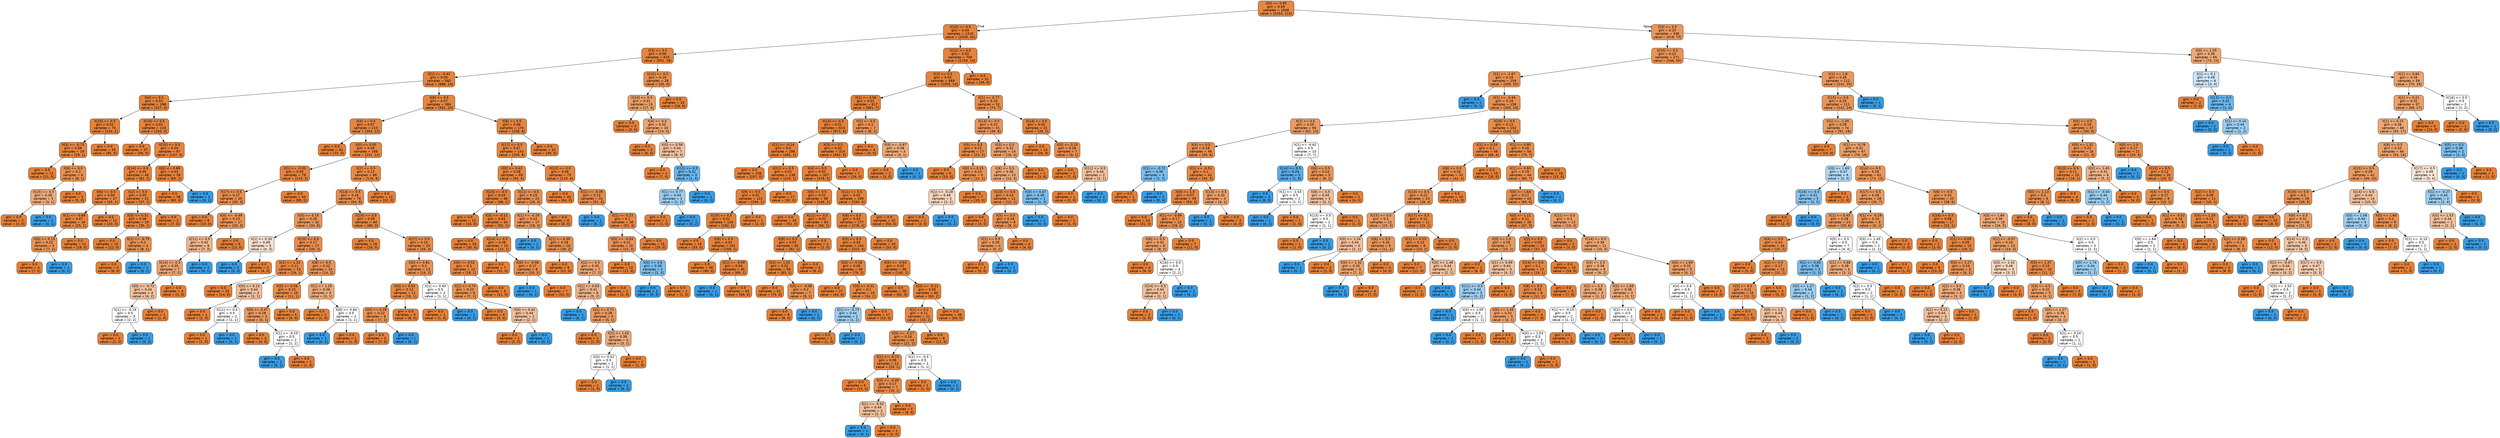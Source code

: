 digraph Tree {
node [shape=box, style="filled, rounded", color="black", fontname="helvetica"] ;
edge [fontname="helvetica"] ;
0 [label="X[0] <= 0.95\ngini = 0.09\nsamples = 1646\nvalue = [2454, 115]", fillcolor="#e68742"] ;
1 [label="X[16] <= 0.5\ngini = 0.04\nsamples = 1310\nvalue = [2035, 42]", fillcolor="#e6843d"] ;
0 -> 1 [labeldistance=2.5, labelangle=45, headlabel="True"] ;
2 [label="X[3] <= 0.5\ngini = 0.06\nsamples = 610\nvalue = [931, 28]", fillcolor="#e6853f"] ;
1 -> 2 ;
3 [label="X[1] <= -0.42\ngini = 0.05\nsamples = 582\nvalue = [888, 24]", fillcolor="#e6843e"] ;
2 -> 3 ;
4 [label="X[4] <= 0.5\ngini = 0.02\nsamples = 198\nvalue = [327, 4]", fillcolor="#e5833b"] ;
3 -> 4 ;
5 [label="X[10] <= 0.5\ngini = 0.02\nsamples = 74\nvalue = [124, 1]", fillcolor="#e5823b"] ;
4 -> 5 ;
6 [label="X[0] <= -0.72\ngini = 0.06\nsamples = 19\nvalue = [29, 1]", fillcolor="#e68540"] ;
5 -> 6 ;
7 [label="gini = 0.0\nsamples = 13\nvalue = [21, 0]", fillcolor="#e58139"] ;
6 -> 7 ;
8 [label="X[6] <= 0.5\ngini = 0.2\nsamples = 6\nvalue = [8, 1]", fillcolor="#e89152"] ;
6 -> 8 ;
9 [label="X[15] <= 0.5\ngini = 0.38\nsamples = 3\nvalue = [3, 1]", fillcolor="#eeab7b"] ;
8 -> 9 ;
10 [label="gini = 0.0\nsamples = 2\nvalue = [3, 0]", fillcolor="#e58139"] ;
9 -> 10 ;
11 [label="gini = 0.0\nsamples = 1\nvalue = [0, 1]", fillcolor="#399de5"] ;
9 -> 11 ;
12 [label="gini = 0.0\nsamples = 3\nvalue = [5, 0]", fillcolor="#e58139"] ;
8 -> 12 ;
13 [label="gini = 0.0\nsamples = 55\nvalue = [95, 0]", fillcolor="#e58139"] ;
5 -> 13 ;
14 [label="X[10] <= 0.5\ngini = 0.03\nsamples = 124\nvalue = [203, 3]", fillcolor="#e5833c"] ;
4 -> 14 ;
15 [label="gini = 0.0\nsamples = 37\nvalue = [56, 0]", fillcolor="#e58139"] ;
14 -> 15 ;
16 [label="X[15] <= 0.5\ngini = 0.04\nsamples = 87\nvalue = [147, 3]", fillcolor="#e6843d"] ;
14 -> 16 ;
17 [label="X[14] <= 0.5\ngini = 0.05\nsamples = 48\nvalue = [82, 2]", fillcolor="#e6843e"] ;
16 -> 17 ;
18 [label="X[6] <= 0.5\ngini = 0.04\nsamples = 27\nvalue = [45, 1]", fillcolor="#e6843d"] ;
17 -> 18 ;
19 [label="X[1] <= -0.88\ngini = 0.07\nsamples = 16\nvalue = [25, 1]", fillcolor="#e68641"] ;
18 -> 19 ;
20 [label="X[0] <= 0.15\ngini = 0.22\nsamples = 5\nvalue = [7, 1]", fillcolor="#e99355"] ;
19 -> 20 ;
21 [label="gini = 0.0\nsamples = 4\nvalue = [7, 0]", fillcolor="#e58139"] ;
20 -> 21 ;
22 [label="gini = 0.0\nsamples = 1\nvalue = [0, 1]", fillcolor="#399de5"] ;
20 -> 22 ;
23 [label="gini = 0.0\nsamples = 11\nvalue = [18, 0]", fillcolor="#e58139"] ;
19 -> 23 ;
24 [label="gini = 0.0\nsamples = 11\nvalue = [20, 0]", fillcolor="#e58139"] ;
18 -> 24 ;
25 [label="X[2] <= 0.5\ngini = 0.05\nsamples = 21\nvalue = [37, 1]", fillcolor="#e6843e"] ;
17 -> 25 ;
26 [label="X[0] <= 0.31\ngini = 0.06\nsamples = 19\nvalue = [30, 1]", fillcolor="#e68540"] ;
25 -> 26 ;
27 [label="gini = 0.0\nsamples = 15\nvalue = [22, 0]", fillcolor="#e58139"] ;
26 -> 27 ;
28 [label="X[1] <= -0.79\ngini = 0.2\nsamples = 4\nvalue = [8, 1]", fillcolor="#e89152"] ;
26 -> 28 ;
29 [label="gini = 0.0\nsamples = 3\nvalue = [8, 0]", fillcolor="#e58139"] ;
28 -> 29 ;
30 [label="gini = 0.0\nsamples = 1\nvalue = [0, 1]", fillcolor="#399de5"] ;
28 -> 30 ;
31 [label="gini = 0.0\nsamples = 2\nvalue = [7, 0]", fillcolor="#e58139"] ;
25 -> 31 ;
32 [label="X[0] <= 0.89\ngini = 0.03\nsamples = 39\nvalue = [65, 1]", fillcolor="#e5833c"] ;
16 -> 32 ;
33 [label="gini = 0.0\nsamples = 38\nvalue = [65, 0]", fillcolor="#e58139"] ;
32 -> 33 ;
34 [label="gini = 0.0\nsamples = 1\nvalue = [0, 1]", fillcolor="#399de5"] ;
32 -> 34 ;
35 [label="X[6] <= 0.5\ngini = 0.07\nsamples = 384\nvalue = [561, 20]", fillcolor="#e68540"] ;
3 -> 35 ;
36 [label="X[4] <= 0.5\ngini = 0.07\nsamples = 210\nvalue = [303, 12]", fillcolor="#e68641"] ;
35 -> 36 ;
37 [label="gini = 0.0\nsamples = 42\nvalue = [72, 0]", fillcolor="#e58139"] ;
36 -> 37 ;
38 [label="X[0] <= 0.05\ngini = 0.09\nsamples = 168\nvalue = [231, 12]", fillcolor="#e68843"] ;
36 -> 38 ;
39 [label="X[1] <= -0.03\ngini = 0.05\nsamples = 79\nvalue = [115, 3]", fillcolor="#e6843e"] ;
38 -> 39 ;
40 [label="X[17] <= 0.5\ngini = 0.17\nsamples = 25\nvalue = [30, 3]", fillcolor="#e88e4d"] ;
39 -> 40 ;
41 [label="gini = 0.0\nsamples = 8\nvalue = [10, 0]", fillcolor="#e58139"] ;
40 -> 41 ;
42 [label="X[0] <= -0.49\ngini = 0.23\nsamples = 17\nvalue = [20, 3]", fillcolor="#e99457"] ;
40 -> 42 ;
43 [label="X[11] <= 0.5\ngini = 0.42\nsamples = 8\nvalue = [7, 3]", fillcolor="#f0b78e"] ;
42 -> 43 ;
44 [label="X[14] <= 0.5\ngini = 0.35\nsamples = 7\nvalue = [7, 2]", fillcolor="#eca572"] ;
43 -> 44 ;
45 [label="X[0] <= -0.72\ngini = 0.44\nsamples = 4\nvalue = [4, 2]", fillcolor="#f2c09c"] ;
44 -> 45 ;
46 [label="X[1] <= -0.14\ngini = 0.5\nsamples = 3\nvalue = [2, 2]", fillcolor="#ffffff"] ;
45 -> 46 ;
47 [label="gini = 0.0\nsamples = 2\nvalue = [2, 0]", fillcolor="#e58139"] ;
46 -> 47 ;
48 [label="gini = 0.0\nsamples = 1\nvalue = [0, 2]", fillcolor="#399de5"] ;
46 -> 48 ;
49 [label="gini = 0.0\nsamples = 1\nvalue = [2, 0]", fillcolor="#e58139"] ;
45 -> 49 ;
50 [label="gini = 0.0\nsamples = 3\nvalue = [3, 0]", fillcolor="#e58139"] ;
44 -> 50 ;
51 [label="gini = 0.0\nsamples = 1\nvalue = [0, 1]", fillcolor="#399de5"] ;
43 -> 51 ;
52 [label="gini = 0.0\nsamples = 9\nvalue = [13, 0]", fillcolor="#e58139"] ;
42 -> 52 ;
53 [label="gini = 0.0\nsamples = 54\nvalue = [85, 0]", fillcolor="#e58139"] ;
39 -> 53 ;
54 [label="X[2] <= 0.5\ngini = 0.13\nsamples = 89\nvalue = [116, 9]", fillcolor="#e78b48"] ;
38 -> 54 ;
55 [label="X[14] <= 0.5\ngini = 0.16\nsamples = 76\nvalue = [94, 9]", fillcolor="#e78d4c"] ;
54 -> 55 ;
56 [label="X[0] <= 0.15\ngini = 0.26\nsamples = 32\nvalue = [34, 6]", fillcolor="#ea975c"] ;
55 -> 56 ;
57 [label="X[1] <= 0.33\ngini = 0.49\nsamples = 5\nvalue = [4, 3]", fillcolor="#f8e0ce"] ;
56 -> 57 ;
58 [label="gini = 0.0\nsamples = 2\nvalue = [0, 3]", fillcolor="#399de5"] ;
57 -> 58 ;
59 [label="gini = 0.0\nsamples = 3\nvalue = [4, 0]", fillcolor="#e58139"] ;
57 -> 59 ;
60 [label="X[15] <= 0.5\ngini = 0.17\nsamples = 27\nvalue = [30, 3]", fillcolor="#e88e4d"] ;
56 -> 60 ;
61 [label="X[1] <= 1.32\ngini = 0.11\nsamples = 13\nvalue = [16, 1]", fillcolor="#e78945"] ;
60 -> 61 ;
62 [label="gini = 0.0\nsamples = 10\nvalue = [14, 0]", fillcolor="#e58139"] ;
61 -> 62 ;
63 [label="X[0] <= 0.23\ngini = 0.44\nsamples = 3\nvalue = [2, 1]", fillcolor="#f2c09c"] ;
61 -> 63 ;
64 [label="gini = 0.0\nsamples = 1\nvalue = [1, 0]", fillcolor="#e58139"] ;
63 -> 64 ;
65 [label="X[11] <= 0.5\ngini = 0.5\nsamples = 2\nvalue = [1, 1]", fillcolor="#ffffff"] ;
63 -> 65 ;
66 [label="gini = 0.0\nsamples = 1\nvalue = [1, 0]", fillcolor="#e58139"] ;
65 -> 66 ;
67 [label="gini = 0.0\nsamples = 1\nvalue = [0, 1]", fillcolor="#399de5"] ;
65 -> 67 ;
68 [label="X[8] <= 0.5\ngini = 0.22\nsamples = 14\nvalue = [14, 2]", fillcolor="#e99355"] ;
60 -> 68 ;
69 [label="X[0] <= 0.58\ngini = 0.15\nsamples = 10\nvalue = [11, 1]", fillcolor="#e78c4b"] ;
68 -> 69 ;
70 [label="X[0] <= 0.47\ngini = 0.28\nsamples = 5\nvalue = [5, 1]", fillcolor="#ea9a61"] ;
69 -> 70 ;
71 [label="gini = 0.0\nsamples = 3\nvalue = [4, 0]", fillcolor="#e58139"] ;
70 -> 71 ;
72 [label="X[1] <= -0.23\ngini = 0.5\nsamples = 2\nvalue = [1, 1]", fillcolor="#ffffff"] ;
70 -> 72 ;
73 [label="gini = 0.0\nsamples = 1\nvalue = [0, 1]", fillcolor="#399de5"] ;
72 -> 73 ;
74 [label="gini = 0.0\nsamples = 1\nvalue = [1, 0]", fillcolor="#e58139"] ;
72 -> 74 ;
75 [label="gini = 0.0\nsamples = 5\nvalue = [6, 0]", fillcolor="#e58139"] ;
69 -> 75 ;
76 [label="X[1] <= 1.25\ngini = 0.38\nsamples = 4\nvalue = [3, 1]", fillcolor="#eeab7b"] ;
68 -> 76 ;
77 [label="gini = 0.0\nsamples = 2\nvalue = [2, 0]", fillcolor="#e58139"] ;
76 -> 77 ;
78 [label="X[0] <= 0.84\ngini = 0.5\nsamples = 2\nvalue = [1, 1]", fillcolor="#ffffff"] ;
76 -> 78 ;
79 [label="gini = 0.0\nsamples = 1\nvalue = [0, 1]", fillcolor="#399de5"] ;
78 -> 79 ;
80 [label="gini = 0.0\nsamples = 1\nvalue = [1, 0]", fillcolor="#e58139"] ;
78 -> 80 ;
81 [label="X[10] <= 0.5\ngini = 0.09\nsamples = 44\nvalue = [60, 3]", fillcolor="#e68743"] ;
55 -> 81 ;
82 [label="gini = 0.0\nsamples = 19\nvalue = [26, 0]", fillcolor="#e58139"] ;
81 -> 82 ;
83 [label="X[17] <= 0.5\ngini = 0.15\nsamples = 25\nvalue = [34, 3]", fillcolor="#e78c4a"] ;
81 -> 83 ;
84 [label="X[0] <= 0.81\ngini = 0.2\nsamples = 13\nvalue = [16, 2]", fillcolor="#e89152"] ;
83 -> 84 ;
85 [label="X[0] <= 0.55\ngini = 0.12\nsamples = 11\nvalue = [15, 1]", fillcolor="#e78946"] ;
84 -> 85 ;
86 [label="X[0] <= 0.39\ngini = 0.22\nsamples = 6\nvalue = [7, 1]", fillcolor="#e99355"] ;
85 -> 86 ;
87 [label="gini = 0.0\nsamples = 5\nvalue = [7, 0]", fillcolor="#e58139"] ;
86 -> 87 ;
88 [label="gini = 0.0\nsamples = 1\nvalue = [0, 1]", fillcolor="#399de5"] ;
86 -> 88 ;
89 [label="gini = 0.0\nsamples = 5\nvalue = [8, 0]", fillcolor="#e58139"] ;
85 -> 89 ;
90 [label="X[1] <= 0.93\ngini = 0.5\nsamples = 2\nvalue = [1, 1]", fillcolor="#ffffff"] ;
84 -> 90 ;
91 [label="gini = 0.0\nsamples = 1\nvalue = [1, 0]", fillcolor="#e58139"] ;
90 -> 91 ;
92 [label="gini = 0.0\nsamples = 1\nvalue = [0, 1]", fillcolor="#399de5"] ;
90 -> 92 ;
93 [label="X[0] <= 0.52\ngini = 0.1\nsamples = 12\nvalue = [18, 1]", fillcolor="#e68844"] ;
83 -> 93 ;
94 [label="X[1] <= 0.74\ngini = 0.22\nsamples = 6\nvalue = [7, 1]", fillcolor="#e99355"] ;
93 -> 94 ;
95 [label="gini = 0.0\nsamples = 4\nvalue = [5, 0]", fillcolor="#e58139"] ;
94 -> 95 ;
96 [label="X[0] <= 0.42\ngini = 0.44\nsamples = 2\nvalue = [2, 1]", fillcolor="#f2c09c"] ;
94 -> 96 ;
97 [label="gini = 0.0\nsamples = 1\nvalue = [2, 0]", fillcolor="#e58139"] ;
96 -> 97 ;
98 [label="gini = 0.0\nsamples = 1\nvalue = [0, 1]", fillcolor="#399de5"] ;
96 -> 98 ;
99 [label="gini = 0.0\nsamples = 6\nvalue = [11, 0]", fillcolor="#e58139"] ;
93 -> 99 ;
100 [label="gini = 0.0\nsamples = 13\nvalue = [22, 0]", fillcolor="#e58139"] ;
54 -> 100 ;
101 [label="X[8] <= 0.5\ngini = 0.06\nsamples = 174\nvalue = [258, 8]", fillcolor="#e6853f"] ;
35 -> 101 ;
102 [label="X[17] <= 0.5\ngini = 0.07\nsamples = 142\nvalue = [209, 8]", fillcolor="#e68641"] ;
101 -> 102 ;
103 [label="X[0] <= 0.42\ngini = 0.08\nsamples = 69\nvalue = [94, 4]", fillcolor="#e68641"] ;
102 -> 103 ;
104 [label="X[10] <= 0.5\ngini = 0.03\nsamples = 46\nvalue = [68, 1]", fillcolor="#e5833c"] ;
103 -> 104 ;
105 [label="gini = 0.0\nsamples = 12\nvalue = [16, 0]", fillcolor="#e58139"] ;
104 -> 105 ;
106 [label="X[0] <= -0.11\ngini = 0.04\nsamples = 34\nvalue = [52, 1]", fillcolor="#e6833d"] ;
104 -> 106 ;
107 [label="gini = 0.0\nsamples = 19\nvalue = [30, 0]", fillcolor="#e58139"] ;
106 -> 107 ;
108 [label="X[14] <= 0.5\ngini = 0.08\nsamples = 15\nvalue = [22, 1]", fillcolor="#e68742"] ;
106 -> 108 ;
109 [label="gini = 0.0\nsamples = 7\nvalue = [12, 0]", fillcolor="#e58139"] ;
108 -> 109 ;
110 [label="X[0] <= -0.06\ngini = 0.17\nsamples = 8\nvalue = [10, 1]", fillcolor="#e88e4d"] ;
108 -> 110 ;
111 [label="gini = 0.0\nsamples = 1\nvalue = [0, 1]", fillcolor="#399de5"] ;
110 -> 111 ;
112 [label="gini = 0.0\nsamples = 7\nvalue = [10, 0]", fillcolor="#e58139"] ;
110 -> 112 ;
113 [label="X[11] <= 0.5\ngini = 0.19\nsamples = 23\nvalue = [26, 3]", fillcolor="#e89050"] ;
103 -> 113 ;
114 [label="X[1] <= -0.29\ngini = 0.24\nsamples = 17\nvalue = [18, 3]", fillcolor="#e9965a"] ;
113 -> 114 ;
115 [label="gini = 0.0\nsamples = 1\nvalue = [0, 1]", fillcolor="#399de5"] ;
114 -> 115 ;
116 [label="X[1] <= 0.39\ngini = 0.18\nsamples = 16\nvalue = [18, 2]", fillcolor="#e88f4f"] ;
114 -> 116 ;
117 [label="gini = 0.0\nsamples = 9\nvalue = [11, 0]", fillcolor="#e58139"] ;
116 -> 117 ;
118 [label="X[2] <= 0.5\ngini = 0.35\nsamples = 7\nvalue = [7, 2]", fillcolor="#eca572"] ;
116 -> 118 ;
119 [label="X[1] <= 0.63\ngini = 0.41\nsamples = 6\nvalue = [5, 2]", fillcolor="#efb388"] ;
118 -> 119 ;
120 [label="gini = 0.0\nsamples = 1\nvalue = [0, 1]", fillcolor="#399de5"] ;
119 -> 120 ;
121 [label="X[1] <= 0.71\ngini = 0.28\nsamples = 5\nvalue = [5, 1]", fillcolor="#ea9a61"] ;
119 -> 121 ;
122 [label="gini = 0.0\nsamples = 1\nvalue = [2, 0]", fillcolor="#e58139"] ;
121 -> 122 ;
123 [label="X[1] <= 1.02\ngini = 0.38\nsamples = 4\nvalue = [3, 1]", fillcolor="#eeab7b"] ;
121 -> 123 ;
124 [label="X[0] <= 0.52\ngini = 0.5\nsamples = 2\nvalue = [1, 1]", fillcolor="#ffffff"] ;
123 -> 124 ;
125 [label="gini = 0.0\nsamples = 1\nvalue = [1, 0]", fillcolor="#e58139"] ;
124 -> 125 ;
126 [label="gini = 0.0\nsamples = 1\nvalue = [0, 1]", fillcolor="#399de5"] ;
124 -> 126 ;
127 [label="gini = 0.0\nsamples = 2\nvalue = [2, 0]", fillcolor="#e58139"] ;
123 -> 127 ;
128 [label="gini = 0.0\nsamples = 1\nvalue = [2, 0]", fillcolor="#e58139"] ;
118 -> 128 ;
129 [label="gini = 0.0\nsamples = 6\nvalue = [8, 0]", fillcolor="#e58139"] ;
113 -> 129 ;
130 [label="X[13] <= 0.5\ngini = 0.06\nsamples = 73\nvalue = [115, 4]", fillcolor="#e68540"] ;
102 -> 130 ;
131 [label="gini = 0.0\nsamples = 42\nvalue = [64, 0]", fillcolor="#e58139"] ;
130 -> 131 ;
132 [label="X[1] <= -0.39\ngini = 0.13\nsamples = 31\nvalue = [51, 4]", fillcolor="#e78b49"] ;
130 -> 132 ;
133 [label="gini = 0.0\nsamples = 1\nvalue = [0, 1]", fillcolor="#399de5"] ;
132 -> 133 ;
134 [label="X[1] <= 0.23\ngini = 0.1\nsamples = 30\nvalue = [51, 3]", fillcolor="#e78845"] ;
132 -> 134 ;
135 [label="X[0] <= -0.03\ngini = 0.21\nsamples = 15\nvalue = [22, 3]", fillcolor="#e99254"] ;
134 -> 135 ;
136 [label="gini = 0.0\nsamples = 12\nvalue = [21, 0]", fillcolor="#e58139"] ;
135 -> 136 ;
137 [label="X[0] <= 0.6\ngini = 0.38\nsamples = 3\nvalue = [1, 3]", fillcolor="#7bbeee"] ;
135 -> 137 ;
138 [label="gini = 0.0\nsamples = 2\nvalue = [0, 3]", fillcolor="#399de5"] ;
137 -> 138 ;
139 [label="gini = 0.0\nsamples = 1\nvalue = [1, 0]", fillcolor="#e58139"] ;
137 -> 139 ;
140 [label="gini = 0.0\nsamples = 15\nvalue = [29, 0]", fillcolor="#e58139"] ;
134 -> 140 ;
141 [label="gini = 0.0\nsamples = 32\nvalue = [49, 0]", fillcolor="#e58139"] ;
101 -> 141 ;
142 [label="X[15] <= 0.5\ngini = 0.16\nsamples = 28\nvalue = [43, 4]", fillcolor="#e78d4b"] ;
2 -> 142 ;
143 [label="X[10] <= 0.5\ngini = 0.31\nsamples = 13\nvalue = [17, 4]", fillcolor="#eb9f68"] ;
142 -> 143 ;
144 [label="gini = 0.0\nsamples = 3\nvalue = [3, 0]", fillcolor="#e58139"] ;
143 -> 144 ;
145 [label="X[4] <= 0.5\ngini = 0.35\nsamples = 10\nvalue = [14, 4]", fillcolor="#eca572"] ;
143 -> 145 ;
146 [label="gini = 0.0\nsamples = 3\nvalue = [6, 0]", fillcolor="#e58139"] ;
145 -> 146 ;
147 [label="X[0] <= 0.58\ngini = 0.44\nsamples = 7\nvalue = [8, 4]", fillcolor="#f2c09c"] ;
145 -> 147 ;
148 [label="gini = 0.0\nsamples = 4\nvalue = [7, 0]", fillcolor="#e58139"] ;
147 -> 148 ;
149 [label="X[13] <= 0.5\ngini = 0.32\nsamples = 3\nvalue = [1, 4]", fillcolor="#6ab6ec"] ;
147 -> 149 ;
150 [label="X[1] <= 0.77\ngini = 0.44\nsamples = 2\nvalue = [1, 2]", fillcolor="#9ccef2"] ;
149 -> 150 ;
151 [label="gini = 0.0\nsamples = 1\nvalue = [1, 0]", fillcolor="#e58139"] ;
150 -> 151 ;
152 [label="gini = 0.0\nsamples = 1\nvalue = [0, 2]", fillcolor="#399de5"] ;
150 -> 152 ;
153 [label="gini = 0.0\nsamples = 1\nvalue = [0, 2]", fillcolor="#399de5"] ;
149 -> 153 ;
154 [label="gini = 0.0\nsamples = 15\nvalue = [26, 0]", fillcolor="#e58139"] ;
142 -> 154 ;
155 [label="X[12] <= 0.5\ngini = 0.02\nsamples = 700\nvalue = [1104, 14]", fillcolor="#e5833c"] ;
1 -> 155 ;
156 [label="X[2] <= 0.5\ngini = 0.03\nsamples = 669\nvalue = [1055, 14]", fillcolor="#e5833c"] ;
155 -> 156 ;
157 [label="X[1] <= 3.56\ngini = 0.01\nsamples = 617\nvalue = [981, 7]", fillcolor="#e5823a"] ;
156 -> 157 ;
158 [label="X[14] <= 0.5\ngini = 0.01\nsamples = 610\nvalue = [973, 6]", fillcolor="#e5823a"] ;
157 -> 158 ;
159 [label="X[1] <= -0.14\ngini = 0.0\nsamples = 296\nvalue = [481, 1]", fillcolor="#e58139"] ;
158 -> 159 ;
160 [label="gini = 0.0\nsamples = 158\nvalue = [257, 0]", fillcolor="#e58139"] ;
159 -> 160 ;
161 [label="X[11] <= 0.5\ngini = 0.01\nsamples = 138\nvalue = [224, 1]", fillcolor="#e5823a"] ;
159 -> 161 ;
162 [label="X[9] <= 0.5\ngini = 0.01\nsamples = 121\nvalue = [194, 1]", fillcolor="#e5823a"] ;
161 -> 162 ;
163 [label="X[10] <= 0.5\ngini = 0.01\nsamples = 120\nvalue = [192, 1]", fillcolor="#e5823a"] ;
162 -> 163 ;
164 [label="gini = 0.0\nsamples = 19\nvalue = [33, 0]", fillcolor="#e58139"] ;
163 -> 164 ;
165 [label="X[6] <= 0.5\ngini = 0.01\nsamples = 101\nvalue = [159, 1]", fillcolor="#e5823a"] ;
163 -> 165 ;
166 [label="gini = 0.0\nsamples = 56\nvalue = [90, 0]", fillcolor="#e58139"] ;
165 -> 166 ;
167 [label="X[1] <= -0.09\ngini = 0.03\nsamples = 45\nvalue = [69, 1]", fillcolor="#e5833c"] ;
165 -> 167 ;
168 [label="gini = 0.0\nsamples = 1\nvalue = [0, 1]", fillcolor="#399de5"] ;
167 -> 168 ;
169 [label="gini = 0.0\nsamples = 44\nvalue = [69, 0]", fillcolor="#e58139"] ;
167 -> 169 ;
170 [label="gini = 0.0\nsamples = 1\nvalue = [2, 0]", fillcolor="#e58139"] ;
162 -> 170 ;
171 [label="gini = 0.0\nsamples = 17\nvalue = [30, 0]", fillcolor="#e58139"] ;
161 -> 171 ;
172 [label="X[3] <= 0.5\ngini = 0.02\nsamples = 314\nvalue = [492, 5]", fillcolor="#e5823b"] ;
158 -> 172 ;
173 [label="X[4] <= 0.5\ngini = 0.02\nsamples = 307\nvalue = [476, 5]", fillcolor="#e5823b"] ;
172 -> 173 ;
174 [label="X[5] <= 0.5\ngini = 0.01\nsamples = 98\nvalue = [146, 1]", fillcolor="#e5823a"] ;
173 -> 174 ;
175 [label="gini = 0.0\nsamples = 34\nvalue = [52, 0]", fillcolor="#e58139"] ;
174 -> 175 ;
176 [label="X[11] <= 0.5\ngini = 0.02\nsamples = 64\nvalue = [94, 1]", fillcolor="#e5823b"] ;
174 -> 176 ;
177 [label="X[8] <= 0.5\ngini = 0.02\nsamples = 62\nvalue = [92, 1]", fillcolor="#e5823b"] ;
176 -> 177 ;
178 [label="X[1] <= 1.01\ngini = 0.02\nsamples = 58\nvalue = [83, 1]", fillcolor="#e5833b"] ;
177 -> 178 ;
179 [label="gini = 0.0\nsamples = 51\nvalue = [75, 0]", fillcolor="#e58139"] ;
178 -> 179 ;
180 [label="X[0] <= -0.06\ngini = 0.2\nsamples = 7\nvalue = [8, 1]", fillcolor="#e89152"] ;
178 -> 180 ;
181 [label="gini = 0.0\nsamples = 6\nvalue = [8, 0]", fillcolor="#e58139"] ;
180 -> 181 ;
182 [label="gini = 0.0\nsamples = 1\nvalue = [0, 1]", fillcolor="#399de5"] ;
180 -> 182 ;
183 [label="gini = 0.0\nsamples = 4\nvalue = [9, 0]", fillcolor="#e58139"] ;
177 -> 183 ;
184 [label="gini = 0.0\nsamples = 2\nvalue = [2, 0]", fillcolor="#e58139"] ;
176 -> 184 ;
185 [label="X[11] <= 0.5\ngini = 0.02\nsamples = 209\nvalue = [330, 4]", fillcolor="#e5833b"] ;
173 -> 185 ;
186 [label="X[8] <= 0.5\ngini = 0.03\nsamples = 177\nvalue = [276, 4]", fillcolor="#e5833c"] ;
185 -> 186 ;
187 [label="X[5] <= 0.5\ngini = 0.03\nsamples = 144\nvalue = [223, 4]", fillcolor="#e5833d"] ;
186 -> 187 ;
188 [label="X[0] <= 0.26\ngini = 0.05\nsamples = 46\nvalue = [78, 2]", fillcolor="#e6843e"] ;
187 -> 188 ;
189 [label="gini = 0.0\nsamples = 27\nvalue = [44, 0]", fillcolor="#e58139"] ;
188 -> 189 ;
190 [label="X[0] <= 0.31\ngini = 0.1\nsamples = 19\nvalue = [34, 2]", fillcolor="#e78845"] ;
188 -> 190 ;
191 [label="X[1] <= -0.73\ngini = 0.44\nsamples = 2\nvalue = [1, 2]", fillcolor="#9ccef2"] ;
190 -> 191 ;
192 [label="gini = 0.0\nsamples = 1\nvalue = [1, 0]", fillcolor="#e58139"] ;
191 -> 192 ;
193 [label="gini = 0.0\nsamples = 1\nvalue = [0, 2]", fillcolor="#399de5"] ;
191 -> 193 ;
194 [label="gini = 0.0\nsamples = 17\nvalue = [33, 0]", fillcolor="#e58139"] ;
190 -> 194 ;
195 [label="X[0] <= -0.54\ngini = 0.03\nsamples = 98\nvalue = [145, 2]", fillcolor="#e5833c"] ;
187 -> 195 ;
196 [label="gini = 0.0\nsamples = 38\nvalue = [62, 0]", fillcolor="#e58139"] ;
195 -> 196 ;
197 [label="X[0] <= -0.11\ngini = 0.05\nsamples = 60\nvalue = [83, 2]", fillcolor="#e6843e"] ;
195 -> 197 ;
198 [label="X[1] <= 0.2\ngini = 0.11\nsamples = 22\nvalue = [33, 2]", fillcolor="#e78945"] ;
197 -> 198 ;
199 [label="X[0] <= -0.17\ngini = 0.16\nsamples = 14\nvalue = [21, 2]", fillcolor="#e78d4c"] ;
198 -> 199 ;
200 [label="X[1] <= -0.73\ngini = 0.09\nsamples = 12\nvalue = [20, 1]", fillcolor="#e68743"] ;
199 -> 200 ;
201 [label="gini = 0.0\nsamples = 5\nvalue = [10, 0]", fillcolor="#e58139"] ;
200 -> 201 ;
202 [label="X[0] <= -0.49\ngini = 0.17\nsamples = 7\nvalue = [10, 1]", fillcolor="#e88e4d"] ;
200 -> 202 ;
203 [label="X[1] <= -0.52\ngini = 0.44\nsamples = 2\nvalue = [2, 1]", fillcolor="#f2c09c"] ;
202 -> 203 ;
204 [label="gini = 0.0\nsamples = 1\nvalue = [0, 1]", fillcolor="#399de5"] ;
203 -> 204 ;
205 [label="gini = 0.0\nsamples = 1\nvalue = [2, 0]", fillcolor="#e58139"] ;
203 -> 205 ;
206 [label="gini = 0.0\nsamples = 5\nvalue = [8, 0]", fillcolor="#e58139"] ;
202 -> 206 ;
207 [label="X[1] <= -0.5\ngini = 0.5\nsamples = 2\nvalue = [1, 1]", fillcolor="#ffffff"] ;
199 -> 207 ;
208 [label="gini = 0.0\nsamples = 1\nvalue = [1, 0]", fillcolor="#e58139"] ;
207 -> 208 ;
209 [label="gini = 0.0\nsamples = 1\nvalue = [0, 1]", fillcolor="#399de5"] ;
207 -> 209 ;
210 [label="gini = 0.0\nsamples = 8\nvalue = [12, 0]", fillcolor="#e58139"] ;
198 -> 210 ;
211 [label="gini = 0.0\nsamples = 38\nvalue = [50, 0]", fillcolor="#e58139"] ;
197 -> 211 ;
212 [label="gini = 0.0\nsamples = 33\nvalue = [53, 0]", fillcolor="#e58139"] ;
186 -> 212 ;
213 [label="gini = 0.0\nsamples = 32\nvalue = [54, 0]", fillcolor="#e58139"] ;
185 -> 213 ;
214 [label="gini = 0.0\nsamples = 7\nvalue = [16, 0]", fillcolor="#e58139"] ;
172 -> 214 ;
215 [label="X[5] <= 0.5\ngini = 0.2\nsamples = 7\nvalue = [8, 1]", fillcolor="#e89152"] ;
157 -> 215 ;
216 [label="gini = 0.0\nsamples = 4\nvalue = [5, 0]", fillcolor="#e58139"] ;
215 -> 216 ;
217 [label="X[0] <= -0.67\ngini = 0.38\nsamples = 3\nvalue = [3, 1]", fillcolor="#eeab7b"] ;
215 -> 217 ;
218 [label="gini = 0.0\nsamples = 2\nvalue = [3, 0]", fillcolor="#e58139"] ;
217 -> 218 ;
219 [label="gini = 0.0\nsamples = 1\nvalue = [0, 1]", fillcolor="#399de5"] ;
217 -> 219 ;
220 [label="X[1] <= 0.77\ngini = 0.16\nsamples = 52\nvalue = [74, 7]", fillcolor="#e78d4c"] ;
156 -> 220 ;
221 [label="X[13] <= 0.5\ngini = 0.23\nsamples = 31\nvalue = [39, 6]", fillcolor="#e99457"] ;
220 -> 221 ;
222 [label="X[5] <= 0.5\ngini = 0.15\nsamples = 17\nvalue = [23, 2]", fillcolor="#e78c4a"] ;
221 -> 222 ;
223 [label="gini = 0.0\nsamples = 8\nvalue = [10, 0]", fillcolor="#e58139"] ;
222 -> 223 ;
224 [label="X[0] <= 0.15\ngini = 0.23\nsamples = 9\nvalue = [13, 2]", fillcolor="#e99457"] ;
222 -> 224 ;
225 [label="X[1] <= -0.28\ngini = 0.48\nsamples = 2\nvalue = [3, 2]", fillcolor="#f6d5bd"] ;
224 -> 225 ;
226 [label="gini = 0.0\nsamples = 1\nvalue = [3, 0]", fillcolor="#e58139"] ;
225 -> 226 ;
227 [label="gini = 0.0\nsamples = 1\nvalue = [0, 2]", fillcolor="#399de5"] ;
225 -> 227 ;
228 [label="gini = 0.0\nsamples = 7\nvalue = [10, 0]", fillcolor="#e58139"] ;
224 -> 228 ;
229 [label="X[3] <= 0.5\ngini = 0.32\nsamples = 14\nvalue = [16, 4]", fillcolor="#eca06a"] ;
221 -> 229 ;
230 [label="X[8] <= 0.5\ngini = 0.36\nsamples = 13\nvalue = [13, 4]", fillcolor="#eda876"] ;
229 -> 230 ;
231 [label="X[10] <= 0.5\ngini = 0.14\nsamples = 11\nvalue = [12, 1]", fillcolor="#e78c49"] ;
230 -> 231 ;
232 [label="gini = 0.0\nsamples = 3\nvalue = [3, 0]", fillcolor="#e58139"] ;
231 -> 232 ;
233 [label="X[5] <= 0.5\ngini = 0.18\nsamples = 8\nvalue = [9, 1]", fillcolor="#e88f4f"] ;
231 -> 233 ;
234 [label="X[1] <= 0.5\ngini = 0.28\nsamples = 4\nvalue = [5, 1]", fillcolor="#ea9a61"] ;
233 -> 234 ;
235 [label="gini = 0.0\nsamples = 3\nvalue = [5, 0]", fillcolor="#e58139"] ;
234 -> 235 ;
236 [label="gini = 0.0\nsamples = 1\nvalue = [0, 1]", fillcolor="#399de5"] ;
234 -> 236 ;
237 [label="gini = 0.0\nsamples = 4\nvalue = [4, 0]", fillcolor="#e58139"] ;
233 -> 237 ;
238 [label="X[0] <= 0.47\ngini = 0.38\nsamples = 2\nvalue = [1, 3]", fillcolor="#7bbeee"] ;
230 -> 238 ;
239 [label="gini = 0.0\nsamples = 1\nvalue = [0, 3]", fillcolor="#399de5"] ;
238 -> 239 ;
240 [label="gini = 0.0\nsamples = 1\nvalue = [1, 0]", fillcolor="#e58139"] ;
238 -> 240 ;
241 [label="gini = 0.0\nsamples = 1\nvalue = [3, 0]", fillcolor="#e58139"] ;
229 -> 241 ;
242 [label="X[14] <= 0.5\ngini = 0.05\nsamples = 21\nvalue = [35, 1]", fillcolor="#e6853f"] ;
220 -> 242 ;
243 [label="gini = 0.0\nsamples = 14\nvalue = [26, 0]", fillcolor="#e58139"] ;
242 -> 243 ;
244 [label="X[0] <= 0.15\ngini = 0.18\nsamples = 7\nvalue = [9, 1]", fillcolor="#e88f4f"] ;
242 -> 244 ;
245 [label="gini = 0.0\nsamples = 5\nvalue = [7, 0]", fillcolor="#e58139"] ;
244 -> 245 ;
246 [label="X[11] <= 0.5\ngini = 0.44\nsamples = 2\nvalue = [2, 1]", fillcolor="#f2c09c"] ;
244 -> 246 ;
247 [label="gini = 0.0\nsamples = 1\nvalue = [2, 0]", fillcolor="#e58139"] ;
246 -> 247 ;
248 [label="gini = 0.0\nsamples = 1\nvalue = [0, 1]", fillcolor="#399de5"] ;
246 -> 248 ;
249 [label="gini = 0.0\nsamples = 31\nvalue = [49, 0]", fillcolor="#e58139"] ;
155 -> 249 ;
250 [label="X[3] <= 0.5\ngini = 0.25\nsamples = 336\nvalue = [419, 73]", fillcolor="#ea975b"] ;
0 -> 250 [labeldistance=2.5, labelangle=-45, headlabel="False"] ;
251 [label="X[10] <= 0.5\ngini = 0.22\nsamples = 271\nvalue = [346, 50]", fillcolor="#e99356"] ;
250 -> 251 ;
252 [label="X[1] <= -1.67\ngini = 0.19\nsamples = 159\nvalue = [205, 25]", fillcolor="#e89051"] ;
251 -> 252 ;
253 [label="gini = 0.0\nsamples = 1\nvalue = [0, 1]", fillcolor="#399de5"] ;
252 -> 253 ;
254 [label="X[1] <= -0.46\ngini = 0.19\nsamples = 158\nvalue = [205, 24]", fillcolor="#e89050"] ;
252 -> 254 ;
255 [label="X[2] <= 0.5\ngini = 0.29\nsamples = 56\nvalue = [62, 13]", fillcolor="#ea9b63"] ;
254 -> 255 ;
256 [label="X[4] <= 0.5\ngini = 0.18\nsamples = 46\nvalue = [55, 6]", fillcolor="#e88f4f"] ;
255 -> 256 ;
257 [label="X[1] <= -0.72\ngini = 0.38\nsamples = 3\nvalue = [1, 3]", fillcolor="#7bbeee"] ;
256 -> 257 ;
258 [label="gini = 0.0\nsamples = 1\nvalue = [1, 0]", fillcolor="#e58139"] ;
257 -> 258 ;
259 [label="gini = 0.0\nsamples = 2\nvalue = [0, 3]", fillcolor="#399de5"] ;
257 -> 259 ;
260 [label="X[1] <= -0.51\ngini = 0.1\nsamples = 43\nvalue = [54, 3]", fillcolor="#e68844"] ;
256 -> 260 ;
261 [label="X[0] <= 1.5\ngini = 0.07\nsamples = 39\nvalue = [50, 2]", fillcolor="#e68641"] ;
260 -> 261 ;
262 [label="gini = 0.0\nsamples = 24\nvalue = [31, 0]", fillcolor="#e58139"] ;
261 -> 262 ;
263 [label="X[1] <= -0.89\ngini = 0.17\nsamples = 15\nvalue = [19, 2]", fillcolor="#e88e4e"] ;
261 -> 263 ;
264 [label="X[6] <= 0.5\ngini = 0.32\nsamples = 8\nvalue = [8, 2]", fillcolor="#eca06a"] ;
263 -> 264 ;
265 [label="gini = 0.0\nsamples = 4\nvalue = [6, 0]", fillcolor="#e58139"] ;
264 -> 265 ;
266 [label="X[16] <= 0.5\ngini = 0.5\nsamples = 4\nvalue = [2, 2]", fillcolor="#ffffff"] ;
264 -> 266 ;
267 [label="X[14] <= 0.5\ngini = 0.44\nsamples = 3\nvalue = [2, 1]", fillcolor="#f2c09c"] ;
266 -> 267 ;
268 [label="gini = 0.0\nsamples = 2\nvalue = [2, 0]", fillcolor="#e58139"] ;
267 -> 268 ;
269 [label="gini = 0.0\nsamples = 1\nvalue = [0, 1]", fillcolor="#399de5"] ;
267 -> 269 ;
270 [label="gini = 0.0\nsamples = 1\nvalue = [0, 1]", fillcolor="#399de5"] ;
266 -> 270 ;
271 [label="gini = 0.0\nsamples = 7\nvalue = [11, 0]", fillcolor="#e58139"] ;
263 -> 271 ;
272 [label="X[13] <= 0.5\ngini = 0.32\nsamples = 4\nvalue = [4, 1]", fillcolor="#eca06a"] ;
260 -> 272 ;
273 [label="gini = 0.0\nsamples = 1\nvalue = [0, 1]", fillcolor="#399de5"] ;
272 -> 273 ;
274 [label="gini = 0.0\nsamples = 3\nvalue = [4, 0]", fillcolor="#e58139"] ;
272 -> 274 ;
275 [label="X[1] <= -0.62\ngini = 0.5\nsamples = 10\nvalue = [7, 7]", fillcolor="#ffffff"] ;
255 -> 275 ;
276 [label="X[14] <= 0.5\ngini = 0.24\nsamples = 5\nvalue = [1, 6]", fillcolor="#5aade9"] ;
275 -> 276 ;
277 [label="gini = 0.0\nsamples = 3\nvalue = [0, 5]", fillcolor="#399de5"] ;
276 -> 277 ;
278 [label="X[1] <= -1.03\ngini = 0.5\nsamples = 2\nvalue = [1, 1]", fillcolor="#ffffff"] ;
276 -> 278 ;
279 [label="gini = 0.0\nsamples = 1\nvalue = [0, 1]", fillcolor="#399de5"] ;
278 -> 279 ;
280 [label="gini = 0.0\nsamples = 1\nvalue = [1, 0]", fillcolor="#e58139"] ;
278 -> 280 ;
281 [label="X[6] <= 0.5\ngini = 0.24\nsamples = 5\nvalue = [6, 1]", fillcolor="#e9965a"] ;
275 -> 281 ;
282 [label="X[8] <= 0.5\ngini = 0.44\nsamples = 3\nvalue = [2, 1]", fillcolor="#f2c09c"] ;
281 -> 282 ;
283 [label="X[13] <= 0.5\ngini = 0.5\nsamples = 2\nvalue = [1, 1]", fillcolor="#ffffff"] ;
282 -> 283 ;
284 [label="gini = 0.0\nsamples = 1\nvalue = [1, 0]", fillcolor="#e58139"] ;
283 -> 284 ;
285 [label="gini = 0.0\nsamples = 1\nvalue = [0, 1]", fillcolor="#399de5"] ;
283 -> 285 ;
286 [label="gini = 0.0\nsamples = 1\nvalue = [1, 0]", fillcolor="#e58139"] ;
282 -> 286 ;
287 [label="gini = 0.0\nsamples = 2\nvalue = [4, 0]", fillcolor="#e58139"] ;
281 -> 287 ;
288 [label="X[16] <= 0.5\ngini = 0.13\nsamples = 102\nvalue = [143, 11]", fillcolor="#e78b48"] ;
254 -> 288 ;
289 [label="X[1] <= 0.54\ngini = 0.1\nsamples = 48\nvalue = [68, 4]", fillcolor="#e78845"] ;
288 -> 289 ;
290 [label="X[8] <= 0.5\ngini = 0.16\nsamples = 33\nvalue = [42, 4]", fillcolor="#e78d4c"] ;
289 -> 290 ;
291 [label="X[13] <= 0.5\ngini = 0.22\nsamples = 23\nvalue = [28, 4]", fillcolor="#e99355"] ;
290 -> 291 ;
292 [label="X[15] <= 0.5\ngini = 0.3\nsamples = 12\nvalue = [13, 3]", fillcolor="#eb9e67"] ;
291 -> 292 ;
293 [label="X[0] <= 1.24\ngini = 0.44\nsamples = 3\nvalue = [2, 1]", fillcolor="#f2c09c"] ;
292 -> 293 ;
294 [label="gini = 0.0\nsamples = 1\nvalue = [0, 1]", fillcolor="#399de5"] ;
293 -> 294 ;
295 [label="gini = 0.0\nsamples = 2\nvalue = [2, 0]", fillcolor="#e58139"] ;
293 -> 295 ;
296 [label="X[6] <= 0.5\ngini = 0.26\nsamples = 9\nvalue = [11, 2]", fillcolor="#ea985d"] ;
292 -> 296 ;
297 [label="X[0] <= 1.32\ngini = 0.35\nsamples = 6\nvalue = [7, 2]", fillcolor="#eca572"] ;
296 -> 297 ;
298 [label="gini = 0.0\nsamples = 2\nvalue = [0, 2]", fillcolor="#399de5"] ;
297 -> 298 ;
299 [label="gini = 0.0\nsamples = 4\nvalue = [7, 0]", fillcolor="#e58139"] ;
297 -> 299 ;
300 [label="gini = 0.0\nsamples = 3\nvalue = [4, 0]", fillcolor="#e58139"] ;
296 -> 300 ;
301 [label="X[17] <= 0.5\ngini = 0.12\nsamples = 11\nvalue = [15, 1]", fillcolor="#e78946"] ;
291 -> 301 ;
302 [label="X[1] <= 0.23\ngini = 0.13\nsamples = 9\nvalue = [13, 1]", fillcolor="#e78b48"] ;
301 -> 302 ;
303 [label="gini = 0.0\nsamples = 7\nvalue = [11, 0]", fillcolor="#e58139"] ;
302 -> 303 ;
304 [label="X[0] <= 1.48\ngini = 0.44\nsamples = 2\nvalue = [2, 1]", fillcolor="#f2c09c"] ;
302 -> 304 ;
305 [label="gini = 0.0\nsamples = 1\nvalue = [2, 0]", fillcolor="#e58139"] ;
304 -> 305 ;
306 [label="gini = 0.0\nsamples = 1\nvalue = [0, 1]", fillcolor="#399de5"] ;
304 -> 306 ;
307 [label="gini = 0.0\nsamples = 2\nvalue = [2, 0]", fillcolor="#e58139"] ;
301 -> 307 ;
308 [label="gini = 0.0\nsamples = 10\nvalue = [14, 0]", fillcolor="#e58139"] ;
290 -> 308 ;
309 [label="gini = 0.0\nsamples = 15\nvalue = [26, 0]", fillcolor="#e58139"] ;
289 -> 309 ;
310 [label="X[1] <= 0.95\ngini = 0.16\nsamples = 54\nvalue = [75, 7]", fillcolor="#e78d4b"] ;
288 -> 310 ;
311 [label="X[1] <= 0.83\ngini = 0.19\nsamples = 44\nvalue = [60, 7]", fillcolor="#e89050"] ;
310 -> 311 ;
312 [label="X[0] <= 1.64\ngini = 0.17\nsamples = 43\nvalue = [60, 6]", fillcolor="#e88e4d"] ;
311 -> 312 ;
313 [label="X[0] <= 1.11\ngini = 0.11\nsamples = 30\nvalue = [47, 3]", fillcolor="#e78946"] ;
312 -> 313 ;
314 [label="X[0] <= 1.0\ngini = 0.28\nsamples = 7\nvalue = [10, 2]", fillcolor="#ea9a61"] ;
313 -> 314 ;
315 [label="gini = 0.0\nsamples = 2\nvalue = [6, 0]", fillcolor="#e58139"] ;
314 -> 315 ;
316 [label="X[1] <= 0.09\ngini = 0.44\nsamples = 5\nvalue = [4, 2]", fillcolor="#f2c09c"] ;
314 -> 316 ;
317 [label="X[11] <= 0.5\ngini = 0.44\nsamples = 3\nvalue = [1, 2]", fillcolor="#9ccef2"] ;
316 -> 317 ;
318 [label="gini = 0.0\nsamples = 1\nvalue = [0, 1]", fillcolor="#399de5"] ;
317 -> 318 ;
319 [label="X[0] <= 1.05\ngini = 0.5\nsamples = 2\nvalue = [1, 1]", fillcolor="#ffffff"] ;
317 -> 319 ;
320 [label="gini = 0.0\nsamples = 1\nvalue = [0, 1]", fillcolor="#399de5"] ;
319 -> 320 ;
321 [label="gini = 0.0\nsamples = 1\nvalue = [1, 0]", fillcolor="#e58139"] ;
319 -> 321 ;
322 [label="gini = 0.0\nsamples = 2\nvalue = [3, 0]", fillcolor="#e58139"] ;
316 -> 322 ;
323 [label="X[2] <= 0.5\ngini = 0.05\nsamples = 23\nvalue = [37, 1]", fillcolor="#e6843e"] ;
313 -> 323 ;
324 [label="X[14] <= 0.5\ngini = 0.1\nsamples = 13\nvalue = [18, 1]", fillcolor="#e68844"] ;
323 -> 324 ;
325 [label="X[8] <= 0.5\ngini = 0.15\nsamples = 8\nvalue = [11, 1]", fillcolor="#e78c4b"] ;
324 -> 325 ;
326 [label="X[0] <= 1.45\ngini = 0.32\nsamples = 5\nvalue = [4, 1]", fillcolor="#eca06a"] ;
325 -> 326 ;
327 [label="gini = 0.0\nsamples = 3\nvalue = [3, 0]", fillcolor="#e58139"] ;
326 -> 327 ;
328 [label="X[0] <= 1.53\ngini = 0.5\nsamples = 2\nvalue = [1, 1]", fillcolor="#ffffff"] ;
326 -> 328 ;
329 [label="gini = 0.0\nsamples = 1\nvalue = [0, 1]", fillcolor="#399de5"] ;
328 -> 329 ;
330 [label="gini = 0.0\nsamples = 1\nvalue = [1, 0]", fillcolor="#e58139"] ;
328 -> 330 ;
331 [label="gini = 0.0\nsamples = 3\nvalue = [7, 0]", fillcolor="#e58139"] ;
325 -> 331 ;
332 [label="gini = 0.0\nsamples = 5\nvalue = [7, 0]", fillcolor="#e58139"] ;
324 -> 332 ;
333 [label="gini = 0.0\nsamples = 10\nvalue = [19, 0]", fillcolor="#e58139"] ;
323 -> 333 ;
334 [label="X[11] <= 0.5\ngini = 0.3\nsamples = 13\nvalue = [13, 3]", fillcolor="#eb9e67"] ;
312 -> 334 ;
335 [label="gini = 0.0\nsamples = 2\nvalue = [3, 0]", fillcolor="#e58139"] ;
334 -> 335 ;
336 [label="X[14] <= 0.5\ngini = 0.36\nsamples = 11\nvalue = [10, 3]", fillcolor="#eda774"] ;
334 -> 336 ;
337 [label="X[5] <= 0.5\ngini = 0.38\nsamples = 6\nvalue = [6, 2]", fillcolor="#eeab7b"] ;
336 -> 337 ;
338 [label="X[2] <= 0.5\ngini = 0.38\nsamples = 3\nvalue = [3, 1]", fillcolor="#eeab7b"] ;
337 -> 338 ;
339 [label="X[1] <= -0.15\ngini = 0.5\nsamples = 2\nvalue = [1, 1]", fillcolor="#ffffff"] ;
338 -> 339 ;
340 [label="gini = 0.0\nsamples = 1\nvalue = [1, 0]", fillcolor="#e58139"] ;
339 -> 340 ;
341 [label="gini = 0.0\nsamples = 1\nvalue = [0, 1]", fillcolor="#399de5"] ;
339 -> 341 ;
342 [label="gini = 0.0\nsamples = 1\nvalue = [2, 0]", fillcolor="#e58139"] ;
338 -> 342 ;
343 [label="X[0] <= 1.69\ngini = 0.38\nsamples = 3\nvalue = [3, 1]", fillcolor="#eeab7b"] ;
337 -> 343 ;
344 [label="X[2] <= 0.5\ngini = 0.5\nsamples = 2\nvalue = [1, 1]", fillcolor="#ffffff"] ;
343 -> 344 ;
345 [label="gini = 0.0\nsamples = 1\nvalue = [1, 0]", fillcolor="#e58139"] ;
344 -> 345 ;
346 [label="gini = 0.0\nsamples = 1\nvalue = [0, 1]", fillcolor="#399de5"] ;
344 -> 346 ;
347 [label="gini = 0.0\nsamples = 1\nvalue = [2, 0]", fillcolor="#e58139"] ;
343 -> 347 ;
348 [label="X[0] <= 1.69\ngini = 0.32\nsamples = 5\nvalue = [4, 1]", fillcolor="#eca06a"] ;
336 -> 348 ;
349 [label="X[4] <= 0.5\ngini = 0.5\nsamples = 2\nvalue = [1, 1]", fillcolor="#ffffff"] ;
348 -> 349 ;
350 [label="gini = 0.0\nsamples = 1\nvalue = [1, 0]", fillcolor="#e58139"] ;
349 -> 350 ;
351 [label="gini = 0.0\nsamples = 1\nvalue = [0, 1]", fillcolor="#399de5"] ;
349 -> 351 ;
352 [label="gini = 0.0\nsamples = 3\nvalue = [3, 0]", fillcolor="#e58139"] ;
348 -> 352 ;
353 [label="gini = 0.0\nsamples = 1\nvalue = [0, 1]", fillcolor="#399de5"] ;
311 -> 353 ;
354 [label="gini = 0.0\nsamples = 10\nvalue = [15, 0]", fillcolor="#e58139"] ;
310 -> 354 ;
355 [label="X[1] <= 1.8\ngini = 0.26\nsamples = 112\nvalue = [141, 25]", fillcolor="#ea975c"] ;
251 -> 355 ;
356 [label="X[15] <= 0.5\ngini = 0.25\nsamples = 111\nvalue = [141, 24]", fillcolor="#e9965b"] ;
355 -> 356 ;
357 [label="X[1] <= -1.05\ngini = 0.28\nsamples = 74\nvalue = [91, 18]", fillcolor="#ea9a60"] ;
356 -> 357 ;
358 [label="gini = 0.0\nsamples = 7\nvalue = [15, 0]", fillcolor="#e58139"] ;
357 -> 358 ;
359 [label="X[1] <= -0.76\ngini = 0.31\nsamples = 67\nvalue = [76, 18]", fillcolor="#eb9f68"] ;
357 -> 359 ;
360 [label="X[0] <= 1.69\ngini = 0.47\nsamples = 6\nvalue = [3, 5]", fillcolor="#b0d8f5"] ;
359 -> 360 ;
361 [label="X[16] <= 0.5\ngini = 0.41\nsamples = 5\nvalue = [2, 5]", fillcolor="#88c4ef"] ;
360 -> 361 ;
362 [label="gini = 0.0\nsamples = 1\nvalue = [2, 0]", fillcolor="#e58139"] ;
361 -> 362 ;
363 [label="gini = 0.0\nsamples = 4\nvalue = [0, 5]", fillcolor="#399de5"] ;
361 -> 363 ;
364 [label="gini = 0.0\nsamples = 1\nvalue = [1, 0]", fillcolor="#e58139"] ;
360 -> 364 ;
365 [label="X[14] <= 0.5\ngini = 0.26\nsamples = 61\nvalue = [73, 13]", fillcolor="#ea975c"] ;
359 -> 365 ;
366 [label="X[17] <= 0.5\ngini = 0.28\nsamples = 28\nvalue = [35, 7]", fillcolor="#ea9a61"] ;
365 -> 366 ;
367 [label="X[1] <= 0.43\ngini = 0.28\nsamples = 23\nvalue = [29, 6]", fillcolor="#ea9b62"] ;
366 -> 367 ;
368 [label="X[4] <= 0.5\ngini = 0.14\nsamples = 16\nvalue = [25, 2]", fillcolor="#e78b49"] ;
367 -> 368 ;
369 [label="gini = 0.0\nsamples = 3\nvalue = [5, 0]", fillcolor="#e58139"] ;
368 -> 369 ;
370 [label="X[2] <= 0.5\ngini = 0.17\nsamples = 13\nvalue = [20, 2]", fillcolor="#e88e4d"] ;
368 -> 370 ;
371 [label="X[5] <= 0.5\ngini = 0.21\nsamples = 10\nvalue = [15, 2]", fillcolor="#e89253"] ;
370 -> 371 ;
372 [label="gini = 0.0\nsamples = 5\nvalue = [11, 0]", fillcolor="#e58139"] ;
371 -> 372 ;
373 [label="X[0] <= 1.5\ngini = 0.44\nsamples = 5\nvalue = [4, 2]", fillcolor="#f2c09c"] ;
371 -> 373 ;
374 [label="gini = 0.0\nsamples = 3\nvalue = [4, 0]", fillcolor="#e58139"] ;
373 -> 374 ;
375 [label="gini = 0.0\nsamples = 2\nvalue = [0, 2]", fillcolor="#399de5"] ;
373 -> 375 ;
376 [label="gini = 0.0\nsamples = 3\nvalue = [5, 0]", fillcolor="#e58139"] ;
370 -> 376 ;
377 [label="X[5] <= 0.5\ngini = 0.5\nsamples = 7\nvalue = [4, 4]", fillcolor="#ffffff"] ;
367 -> 377 ;
378 [label="X[1] <= 0.65\ngini = 0.38\nsamples = 3\nvalue = [1, 3]", fillcolor="#7bbeee"] ;
377 -> 378 ;
379 [label="X[0] <= 1.27\ngini = 0.44\nsamples = 2\nvalue = [1, 2]", fillcolor="#9ccef2"] ;
378 -> 379 ;
380 [label="gini = 0.0\nsamples = 1\nvalue = [1, 0]", fillcolor="#e58139"] ;
379 -> 380 ;
381 [label="gini = 0.0\nsamples = 1\nvalue = [0, 2]", fillcolor="#399de5"] ;
379 -> 381 ;
382 [label="gini = 0.0\nsamples = 1\nvalue = [0, 1]", fillcolor="#399de5"] ;
378 -> 382 ;
383 [label="X[1] <= 0.86\ngini = 0.38\nsamples = 4\nvalue = [3, 1]", fillcolor="#eeab7b"] ;
377 -> 383 ;
384 [label="X[2] <= 0.5\ngini = 0.5\nsamples = 2\nvalue = [1, 1]", fillcolor="#ffffff"] ;
383 -> 384 ;
385 [label="gini = 0.0\nsamples = 1\nvalue = [1, 0]", fillcolor="#e58139"] ;
384 -> 385 ;
386 [label="gini = 0.0\nsamples = 1\nvalue = [0, 1]", fillcolor="#399de5"] ;
384 -> 386 ;
387 [label="gini = 0.0\nsamples = 2\nvalue = [2, 0]", fillcolor="#e58139"] ;
383 -> 387 ;
388 [label="X[1] <= -0.29\ngini = 0.24\nsamples = 5\nvalue = [6, 1]", fillcolor="#e9965a"] ;
366 -> 388 ;
389 [label="X[0] <= 1.45\ngini = 0.5\nsamples = 2\nvalue = [1, 1]", fillcolor="#ffffff"] ;
388 -> 389 ;
390 [label="gini = 0.0\nsamples = 1\nvalue = [0, 1]", fillcolor="#399de5"] ;
389 -> 390 ;
391 [label="gini = 0.0\nsamples = 1\nvalue = [1, 0]", fillcolor="#e58139"] ;
389 -> 391 ;
392 [label="gini = 0.0\nsamples = 3\nvalue = [5, 0]", fillcolor="#e58139"] ;
388 -> 392 ;
393 [label="X[6] <= 0.5\ngini = 0.24\nsamples = 33\nvalue = [38, 6]", fillcolor="#e99558"] ;
365 -> 393 ;
394 [label="X[16] <= 0.5\ngini = 0.08\nsamples = 17\nvalue = [22, 1]", fillcolor="#e68742"] ;
393 -> 394 ;
395 [label="gini = 0.0\nsamples = 2\nvalue = [3, 0]", fillcolor="#e58139"] ;
394 -> 395 ;
396 [label="X[1] <= 0.09\ngini = 0.09\nsamples = 15\nvalue = [19, 1]", fillcolor="#e68843"] ;
394 -> 396 ;
397 [label="gini = 0.0\nsamples = 9\nvalue = [13, 0]", fillcolor="#e58139"] ;
396 -> 397 ;
398 [label="X[0] <= 1.27\ngini = 0.24\nsamples = 6\nvalue = [6, 1]", fillcolor="#e9965a"] ;
396 -> 398 ;
399 [label="gini = 0.0\nsamples = 2\nvalue = [3, 0]", fillcolor="#e58139"] ;
398 -> 399 ;
400 [label="X[2] <= 0.5\ngini = 0.38\nsamples = 4\nvalue = [3, 1]", fillcolor="#eeab7b"] ;
398 -> 400 ;
401 [label="X[1] <= 0.23\ngini = 0.44\nsamples = 3\nvalue = [2, 1]", fillcolor="#f2c09c"] ;
400 -> 401 ;
402 [label="gini = 0.0\nsamples = 1\nvalue = [0, 1]", fillcolor="#399de5"] ;
401 -> 402 ;
403 [label="gini = 0.0\nsamples = 2\nvalue = [2, 0]", fillcolor="#e58139"] ;
401 -> 403 ;
404 [label="gini = 0.0\nsamples = 1\nvalue = [1, 0]", fillcolor="#e58139"] ;
400 -> 404 ;
405 [label="X[0] <= 1.66\ngini = 0.36\nsamples = 16\nvalue = [16, 5]", fillcolor="#eda877"] ;
393 -> 405 ;
406 [label="X[1] <= -0.57\ngini = 0.29\nsamples = 13\nvalue = [14, 3]", fillcolor="#eb9c63"] ;
405 -> 406 ;
407 [label="X[0] <= 1.42\ngini = 0.48\nsamples = 3\nvalue = [3, 2]", fillcolor="#f6d5bd"] ;
406 -> 407 ;
408 [label="gini = 0.0\nsamples = 1\nvalue = [0, 2]", fillcolor="#399de5"] ;
407 -> 408 ;
409 [label="gini = 0.0\nsamples = 2\nvalue = [3, 0]", fillcolor="#e58139"] ;
407 -> 409 ;
410 [label="X[0] <= 1.37\ngini = 0.15\nsamples = 10\nvalue = [11, 1]", fillcolor="#e78c4b"] ;
406 -> 410 ;
411 [label="X[4] <= 0.5\ngini = 0.32\nsamples = 5\nvalue = [4, 1]", fillcolor="#eca06a"] ;
410 -> 411 ;
412 [label="gini = 0.0\nsamples = 1\nvalue = [1, 0]", fillcolor="#e58139"] ;
411 -> 412 ;
413 [label="X[0] <= 1.27\ngini = 0.38\nsamples = 4\nvalue = [3, 1]", fillcolor="#eeab7b"] ;
411 -> 413 ;
414 [label="gini = 0.0\nsamples = 2\nvalue = [2, 0]", fillcolor="#e58139"] ;
413 -> 414 ;
415 [label="X[1] <= 0.24\ngini = 0.5\nsamples = 2\nvalue = [1, 1]", fillcolor="#ffffff"] ;
413 -> 415 ;
416 [label="gini = 0.0\nsamples = 1\nvalue = [0, 1]", fillcolor="#399de5"] ;
415 -> 416 ;
417 [label="gini = 0.0\nsamples = 1\nvalue = [1, 0]", fillcolor="#e58139"] ;
415 -> 417 ;
418 [label="gini = 0.0\nsamples = 5\nvalue = [7, 0]", fillcolor="#e58139"] ;
410 -> 418 ;
419 [label="X[2] <= 0.5\ngini = 0.5\nsamples = 3\nvalue = [2, 2]", fillcolor="#ffffff"] ;
405 -> 419 ;
420 [label="X[0] <= 1.74\ngini = 0.44\nsamples = 2\nvalue = [1, 2]", fillcolor="#9ccef2"] ;
419 -> 420 ;
421 [label="gini = 0.0\nsamples = 1\nvalue = [0, 2]", fillcolor="#399de5"] ;
420 -> 421 ;
422 [label="gini = 0.0\nsamples = 1\nvalue = [1, 0]", fillcolor="#e58139"] ;
420 -> 422 ;
423 [label="gini = 0.0\nsamples = 1\nvalue = [1, 0]", fillcolor="#e58139"] ;
419 -> 423 ;
424 [label="X[5] <= 0.5\ngini = 0.19\nsamples = 37\nvalue = [50, 6]", fillcolor="#e89051"] ;
356 -> 424 ;
425 [label="X[0] <= 1.32\ngini = 0.22\nsamples = 16\nvalue = [21, 3]", fillcolor="#e99355"] ;
424 -> 425 ;
426 [label="X[13] <= 0.5\ngini = 0.11\nsamples = 10\nvalue = [16, 1]", fillcolor="#e78945"] ;
425 -> 426 ;
427 [label="X[0] <= 1.13\ngini = 0.2\nsamples = 6\nvalue = [8, 1]", fillcolor="#e89152"] ;
426 -> 427 ;
428 [label="gini = 0.0\nsamples = 5\nvalue = [8, 0]", fillcolor="#e58139"] ;
427 -> 428 ;
429 [label="gini = 0.0\nsamples = 1\nvalue = [0, 1]", fillcolor="#399de5"] ;
427 -> 429 ;
430 [label="gini = 0.0\nsamples = 4\nvalue = [8, 0]", fillcolor="#e58139"] ;
426 -> 430 ;
431 [label="X[0] <= 1.45\ngini = 0.41\nsamples = 6\nvalue = [5, 2]", fillcolor="#efb388"] ;
425 -> 431 ;
432 [label="X[1] <= -0.04\ngini = 0.44\nsamples = 2\nvalue = [1, 2]", fillcolor="#9ccef2"] ;
431 -> 432 ;
433 [label="gini = 0.0\nsamples = 1\nvalue = [1, 0]", fillcolor="#e58139"] ;
432 -> 433 ;
434 [label="gini = 0.0\nsamples = 1\nvalue = [0, 2]", fillcolor="#399de5"] ;
432 -> 434 ;
435 [label="gini = 0.0\nsamples = 4\nvalue = [4, 0]", fillcolor="#e58139"] ;
431 -> 435 ;
436 [label="X[0] <= 1.0\ngini = 0.17\nsamples = 21\nvalue = [29, 3]", fillcolor="#e88e4d"] ;
424 -> 436 ;
437 [label="gini = 0.0\nsamples = 1\nvalue = [0, 1]", fillcolor="#399de5"] ;
436 -> 437 ;
438 [label="X[13] <= 0.5\ngini = 0.12\nsamples = 20\nvalue = [29, 2]", fillcolor="#e78a47"] ;
436 -> 438 ;
439 [label="X[4] <= 0.5\ngini = 0.17\nsamples = 9\nvalue = [10, 1]", fillcolor="#e88e4d"] ;
438 -> 439 ;
440 [label="gini = 0.0\nsamples = 1\nvalue = [1, 0]", fillcolor="#e58139"] ;
439 -> 440 ;
441 [label="X[1] <= -0.52\ngini = 0.18\nsamples = 8\nvalue = [9, 1]", fillcolor="#e88f4f"] ;
439 -> 441 ;
442 [label="X[0] <= 1.64\ngini = 0.5\nsamples = 2\nvalue = [1, 1]", fillcolor="#ffffff"] ;
441 -> 442 ;
443 [label="gini = 0.0\nsamples = 1\nvalue = [0, 1]", fillcolor="#399de5"] ;
442 -> 443 ;
444 [label="gini = 0.0\nsamples = 1\nvalue = [1, 0]", fillcolor="#e58139"] ;
442 -> 444 ;
445 [label="gini = 0.0\nsamples = 6\nvalue = [8, 0]", fillcolor="#e58139"] ;
441 -> 445 ;
446 [label="X[2] <= 0.5\ngini = 0.09\nsamples = 11\nvalue = [19, 1]", fillcolor="#e68843"] ;
438 -> 446 ;
447 [label="X[0] <= 1.29\ngini = 0.12\nsamples = 9\nvalue = [15, 1]", fillcolor="#e78946"] ;
446 -> 447 ;
448 [label="gini = 0.0\nsamples = 3\nvalue = [7, 0]", fillcolor="#e58139"] ;
447 -> 448 ;
449 [label="X[1] <= 0.58\ngini = 0.2\nsamples = 6\nvalue = [8, 1]", fillcolor="#e89152"] ;
447 -> 449 ;
450 [label="gini = 0.0\nsamples = 5\nvalue = [8, 0]", fillcolor="#e58139"] ;
449 -> 450 ;
451 [label="gini = 0.0\nsamples = 1\nvalue = [0, 1]", fillcolor="#399de5"] ;
449 -> 451 ;
452 [label="gini = 0.0\nsamples = 2\nvalue = [4, 0]", fillcolor="#e58139"] ;
446 -> 452 ;
453 [label="gini = 0.0\nsamples = 1\nvalue = [0, 1]", fillcolor="#399de5"] ;
355 -> 453 ;
454 [label="X[0] <= 1.05\ngini = 0.36\nsamples = 65\nvalue = [73, 23]", fillcolor="#eda977"] ;
250 -> 454 ;
455 [label="X[1] <= 0.1\ngini = 0.49\nsamples = 6\nvalue = [3, 4]", fillcolor="#cee6f8"] ;
454 -> 455 ;
456 [label="gini = 0.0\nsamples = 2\nvalue = [2, 0]", fillcolor="#e58139"] ;
455 -> 456 ;
457 [label="X[13] <= 0.5\ngini = 0.32\nsamples = 4\nvalue = [1, 4]", fillcolor="#6ab6ec"] ;
455 -> 457 ;
458 [label="gini = 0.0\nsamples = 2\nvalue = [0, 2]", fillcolor="#399de5"] ;
457 -> 458 ;
459 [label="X[1] <= 0.14\ngini = 0.44\nsamples = 2\nvalue = [1, 2]", fillcolor="#9ccef2"] ;
457 -> 459 ;
460 [label="gini = 0.0\nsamples = 1\nvalue = [0, 2]", fillcolor="#399de5"] ;
459 -> 460 ;
461 [label="gini = 0.0\nsamples = 1\nvalue = [1, 0]", fillcolor="#e58139"] ;
459 -> 461 ;
462 [label="X[1] <= 0.84\ngini = 0.34\nsamples = 59\nvalue = [70, 19]", fillcolor="#eca36f"] ;
454 -> 462 ;
463 [label="X[1] <= 0.21\ngini = 0.32\nsamples = 57\nvalue = [68, 17]", fillcolor="#eca06a"] ;
462 -> 463 ;
464 [label="X[1] <= 0.15\ngini = 0.36\nsamples = 48\nvalue = [55, 17]", fillcolor="#eda876"] ;
463 -> 464 ;
465 [label="X[8] <= 0.5\ngini = 0.33\nsamples = 46\nvalue = [54, 14]", fillcolor="#eca26c"] ;
464 -> 465 ;
466 [label="X[15] <= 0.5\ngini = 0.28\nsamples = 42\nvalue = [49, 10]", fillcolor="#ea9b61"] ;
465 -> 466 ;
467 [label="X[10] <= 0.5\ngini = 0.2\nsamples = 28\nvalue = [39, 5]", fillcolor="#e89152"] ;
466 -> 467 ;
468 [label="gini = 0.0\nsamples = 10\nvalue = [18, 0]", fillcolor="#e58139"] ;
467 -> 468 ;
469 [label="X[6] <= 0.5\ngini = 0.31\nsamples = 18\nvalue = [21, 5]", fillcolor="#eb9f68"] ;
467 -> 469 ;
470 [label="gini = 0.0\nsamples = 9\nvalue = [12, 0]", fillcolor="#e58139"] ;
469 -> 470 ;
471 [label="X[14] <= 0.5\ngini = 0.46\nsamples = 9\nvalue = [9, 5]", fillcolor="#f3c7a7"] ;
469 -> 471 ;
472 [label="X[1] <= -0.47\ngini = 0.44\nsamples = 4\nvalue = [4, 2]", fillcolor="#f2c09c"] ;
471 -> 472 ;
473 [label="gini = 0.0\nsamples = 2\nvalue = [2, 0]", fillcolor="#e58139"] ;
472 -> 473 ;
474 [label="X[0] <= 1.53\ngini = 0.5\nsamples = 2\nvalue = [2, 2]", fillcolor="#ffffff"] ;
472 -> 474 ;
475 [label="gini = 0.0\nsamples = 1\nvalue = [0, 2]", fillcolor="#399de5"] ;
474 -> 475 ;
476 [label="gini = 0.0\nsamples = 1\nvalue = [2, 0]", fillcolor="#e58139"] ;
474 -> 476 ;
477 [label="X[17] <= 0.5\ngini = 0.47\nsamples = 5\nvalue = [5, 3]", fillcolor="#f5cdb0"] ;
471 -> 477 ;
478 [label="gini = 0.0\nsamples = 3\nvalue = [5, 0]", fillcolor="#e58139"] ;
477 -> 478 ;
479 [label="gini = 0.0\nsamples = 2\nvalue = [0, 3]", fillcolor="#399de5"] ;
477 -> 479 ;
480 [label="X[14] <= 0.5\ngini = 0.44\nsamples = 14\nvalue = [10, 5]", fillcolor="#f2c09c"] ;
466 -> 480 ;
481 [label="X[0] <= 1.58\ngini = 0.44\nsamples = 5\nvalue = [2, 4]", fillcolor="#9ccef2"] ;
480 -> 481 ;
482 [label="gini = 0.0\nsamples = 2\nvalue = [2, 0]", fillcolor="#e58139"] ;
481 -> 482 ;
483 [label="gini = 0.0\nsamples = 3\nvalue = [0, 4]", fillcolor="#399de5"] ;
481 -> 483 ;
484 [label="X[0] <= 1.64\ngini = 0.2\nsamples = 9\nvalue = [8, 1]", fillcolor="#e89152"] ;
480 -> 484 ;
485 [label="gini = 0.0\nsamples = 7\nvalue = [7, 0]", fillcolor="#e58139"] ;
484 -> 485 ;
486 [label="X[1] <= -0.15\ngini = 0.5\nsamples = 2\nvalue = [1, 1]", fillcolor="#ffffff"] ;
484 -> 486 ;
487 [label="gini = 0.0\nsamples = 1\nvalue = [1, 0]", fillcolor="#e58139"] ;
486 -> 487 ;
488 [label="gini = 0.0\nsamples = 1\nvalue = [0, 1]", fillcolor="#399de5"] ;
486 -> 488 ;
489 [label="X[17] <= 0.5\ngini = 0.49\nsamples = 4\nvalue = [5, 4]", fillcolor="#fae6d7"] ;
465 -> 489 ;
490 [label="X[1] <= -0.27\ngini = 0.44\nsamples = 3\nvalue = [2, 4]", fillcolor="#9ccef2"] ;
489 -> 490 ;
491 [label="X[0] <= 1.53\ngini = 0.44\nsamples = 2\nvalue = [2, 1]", fillcolor="#f2c09c"] ;
490 -> 491 ;
492 [label="gini = 0.0\nsamples = 1\nvalue = [2, 0]", fillcolor="#e58139"] ;
491 -> 492 ;
493 [label="gini = 0.0\nsamples = 1\nvalue = [0, 1]", fillcolor="#399de5"] ;
491 -> 493 ;
494 [label="gini = 0.0\nsamples = 1\nvalue = [0, 3]", fillcolor="#399de5"] ;
490 -> 494 ;
495 [label="gini = 0.0\nsamples = 1\nvalue = [3, 0]", fillcolor="#e58139"] ;
489 -> 495 ;
496 [label="X[5] <= 0.5\ngini = 0.38\nsamples = 2\nvalue = [1, 3]", fillcolor="#7bbeee"] ;
464 -> 496 ;
497 [label="gini = 0.0\nsamples = 1\nvalue = [0, 3]", fillcolor="#399de5"] ;
496 -> 497 ;
498 [label="gini = 0.0\nsamples = 1\nvalue = [1, 0]", fillcolor="#e58139"] ;
496 -> 498 ;
499 [label="gini = 0.0\nsamples = 9\nvalue = [13, 0]", fillcolor="#e58139"] ;
463 -> 499 ;
500 [label="X[16] <= 0.5\ngini = 0.5\nsamples = 2\nvalue = [2, 2]", fillcolor="#ffffff"] ;
462 -> 500 ;
501 [label="gini = 0.0\nsamples = 1\nvalue = [2, 0]", fillcolor="#e58139"] ;
500 -> 501 ;
502 [label="gini = 0.0\nsamples = 1\nvalue = [0, 2]", fillcolor="#399de5"] ;
500 -> 502 ;
}